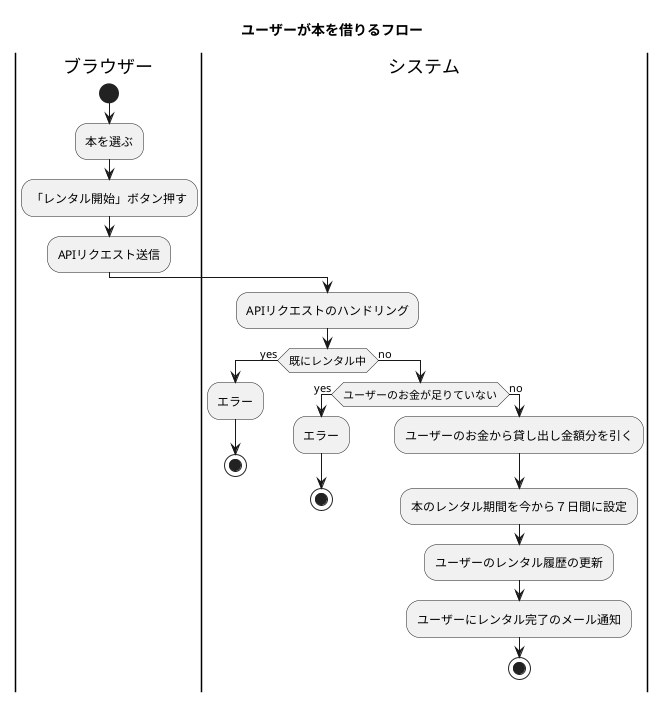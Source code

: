 @startuml
title ユーザーが本を借りるフロー

|ブラウザー|
|システム|

|ブラウザー|
start
:本を選ぶ;
:「レンタル開始」ボタン押す;
:APIリクエスト送信;
|システム|

:APIリクエストのハンドリング;
if (既にレンタル中) then (yes)
    :エラー;
    stop
else (no)
    if (ユーザーのお金が足りていない) then (yes)
        :エラー;
        stop
    else (no)
        :ユーザーのお金から貸し出し金額分を引く;
        :本のレンタル期間を今から７日間に設定;
        :ユーザーのレンタル履歴の更新;
        :ユーザーにレンタル完了のメール通知;
        stop
    endif
endif
@enduml
